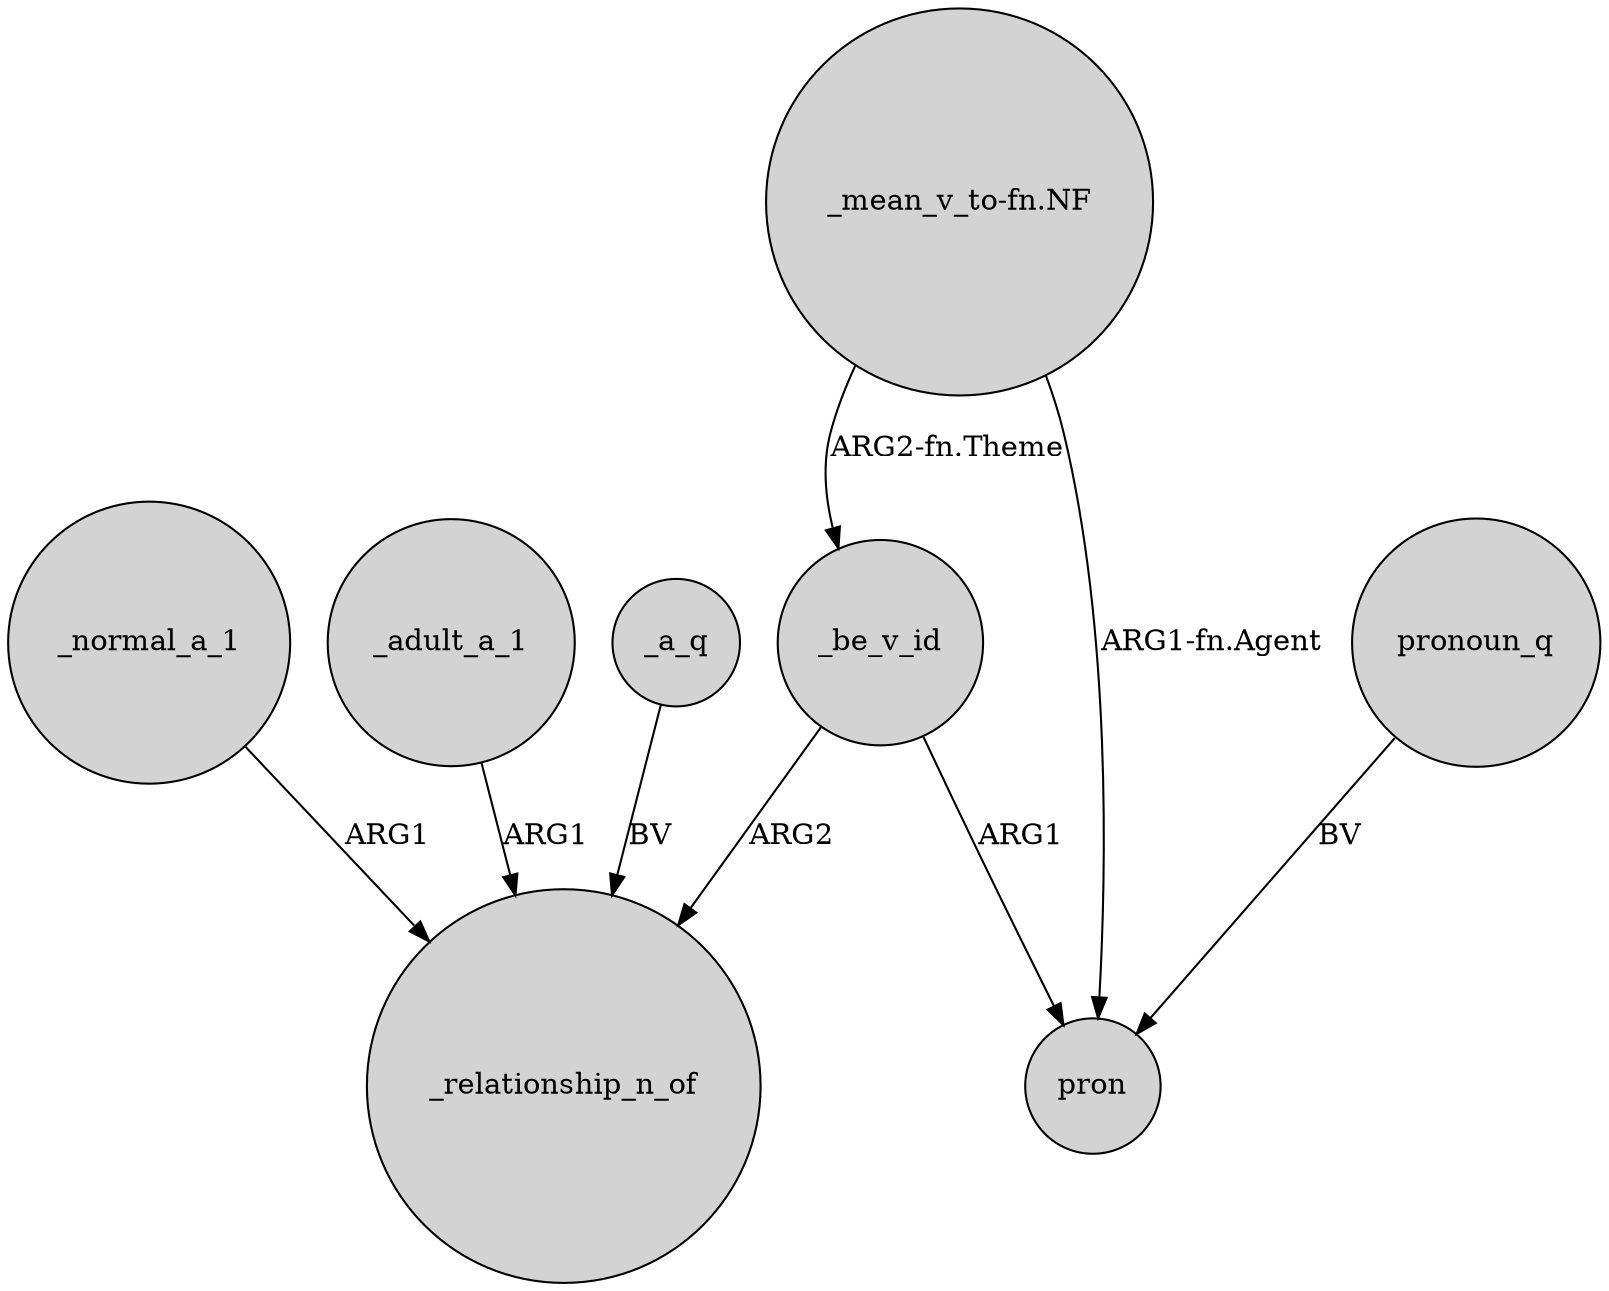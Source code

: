 digraph {
	node [shape=circle style=filled]
	_normal_a_1 -> _relationship_n_of [label=ARG1]
	_adult_a_1 -> _relationship_n_of [label=ARG1]
	"_mean_v_to-fn.NF" -> _be_v_id [label="ARG2-fn.Theme"]
	_be_v_id -> pron [label=ARG1]
	_be_v_id -> _relationship_n_of [label=ARG2]
	_a_q -> _relationship_n_of [label=BV]
	"_mean_v_to-fn.NF" -> pron [label="ARG1-fn.Agent"]
	pronoun_q -> pron [label=BV]
}
